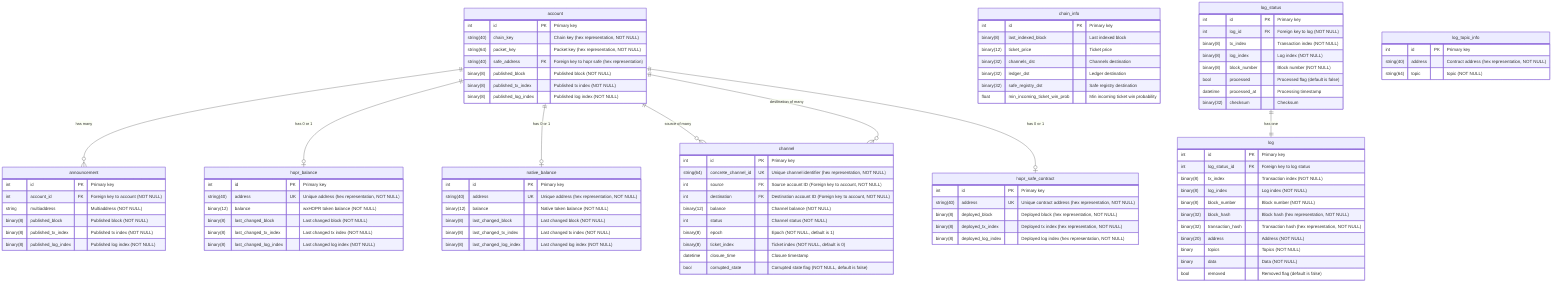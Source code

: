 erDiagram
    account {
        int id PK "Primary key"
        string(40) chain_key "Chain key (hex representation, NOT NULL)"
        string(64) packet_key "Packet key (hex representation, NOT NULL)"
        string(40) safe_address FK "Foreign key to hopr safe (hex representation)"
        binary(8) published_block "Published block (NOT NULL)"
        binary(8) published_tx_index "Published tx index (NOT NULL)"
        binary(8) published_log_index "Published log index (NOT NULL)"
    }

    announcement {
        int id PK "Primary key"
        int account_id FK "Foreign key to account (NOT NULL)"
        string multiaddress "Multiaddress (NOT NULL)"
        binary(8) published_block "Published block (NOT NULL)"
        binary(8) published_tx_index "Published tx index (NOT NULL)"
        binary(8) published_log_index "Published log index (NOT NULL)"
    }

    channel {
        int id PK "Primary key"
        string(64) concrete_channel_id UK "Unique channel identifier (hex representation, NOT NULL)"
        int source FK "Source account ID (Foreign key to account, NOT NULL)"
        int destination FK "Destination account ID (Foreign key to account, NOT NULL)"
        binary(12) balance "Channel balance (NOT NULL)"
        int status "Channel status (NOT NULL)"
        binary(8) epoch "Epoch (NOT NULL, default is 1)"
        binary(8) ticket_index "Ticket index (NOT NULL, default is 0)"
        datetime closure_time "Closure timestamp"
        bool corrupted_state "Corrupted state flag (NOT NULL, default is false)"
    }

    hopr_balance {
        int id PK "Primary key"
        string(40) address UK "Unique address (hex representation, NOT NULL)"
        binary(12) balance "wxHOPR token balance (NOT NULL)"
        binary(8) last_changed_block "Last changed block (NOT NULL)"
        binary(8) last_changed_tx_index "Last changed tx index (NOT NULL)"
        binary(8) last_changed_log_index "Last changed log index (NOT NULL)"
    }

    native_balance {
        int id PK "Primary key"
        string(40) address UK "Unique address (hex representation, NOT NULL)"
        binary(12) balance "Native token balance (NOT NULL)"
        binary(8) last_changed_block "Last changed block (NOT NULL)"
        binary(8) last_changed_tx_index "Last changed tx index (NOT NULL)"
        binary(8) last_changed_log_index "Last changed log index (NOT NULL)"
    }

    chain_info {
        int id PK "Primary key"
        binary(8) last_indexed_block "Last indexed block"
        binary(12) ticket_price "Ticket price"
        binary(32) channels_dst "Channels destination"
        binary(32) ledger_dst "Ledger destination"
        binary(32) safe_registry_dst "Safe registry destination"
        float min_incoming_ticket_win_prob "Min incoming ticket win probability"
    }

    log {
        int id PK "Primary key"
        int log_status_id FK "Foreign key to log status"
        binary(8) tx_index "Transaction index (NOT NULL)"
        binary(8) log_index "Log index (NOT NULL)"
        binary(8) block_number "Block number (NOT NULL)"
        binary(32) block_hash "Block hash (hex representation, NOT NULL)"
        binary(32) transaction_hash "Transaction hash (hex representation, NOT NULL)"
        binary(20) address "Address (NOT NULL)"
        binary topics "Topics (NOT NULL)"
        binary data "Data (NOT NULL)"
        bool removed "Removed flag (default is false)"
    }
    %% Composite unique constraint: UNIQUE(block_number, tx_index, log_index)

    log_status {
        int id PK "Primary key"
        int log_id FK "Foreign key to log (NOT NULL)"
        binary(8) tx_index "Transaction index (NOT NULL)"
        binary(8) log_index "Log index (NOT NULL)"
        binary(8) block_number "Block number (NOT NULL)"
        bool processed "Processed flag (default is false)"
        datetime processed_at "Processing timestamp"
        binary(32) checksum "Checksum"
    }
    %% Composite unique constraint: UNIQUE(block_number, tx_index, log_index)

    log_topic_info {
        int id PK "Primary key"
        string(40) address "Contract address (hex representation, NOT NULL)"
        string(64) topic "topic (NOT NULL)"
    }

    hopr_safe_contract {
        int id PK "Primary key"
        string(40) address UK "Unique contract address (hex representation, NOT NULL)"
        binary(8) deployed_block "Deployed block (hex representation, NOT NULL)"
        binary(8) deployed_tx_index "Deployed tx index (hex representation, NOT NULL)"
        binary(8) deployed_log_index "Deployed log index (hex representation, NOT NULL)"
    }

    %% ========================================
    %% RELATIONSHIPS
    %% ========================================

    account ||--o{ announcement : "has many"
    account ||--o| hopr_balance : "has 0 or 1"
    account ||--o| native_balance : "has 0 or 1"
    account ||--o{ channel : "source of many"
    account ||--o{ channel : "destination of many"
    account ||--o| hopr_safe_contract : "has 0 or 1"
    log_status ||--|| log : "has one"